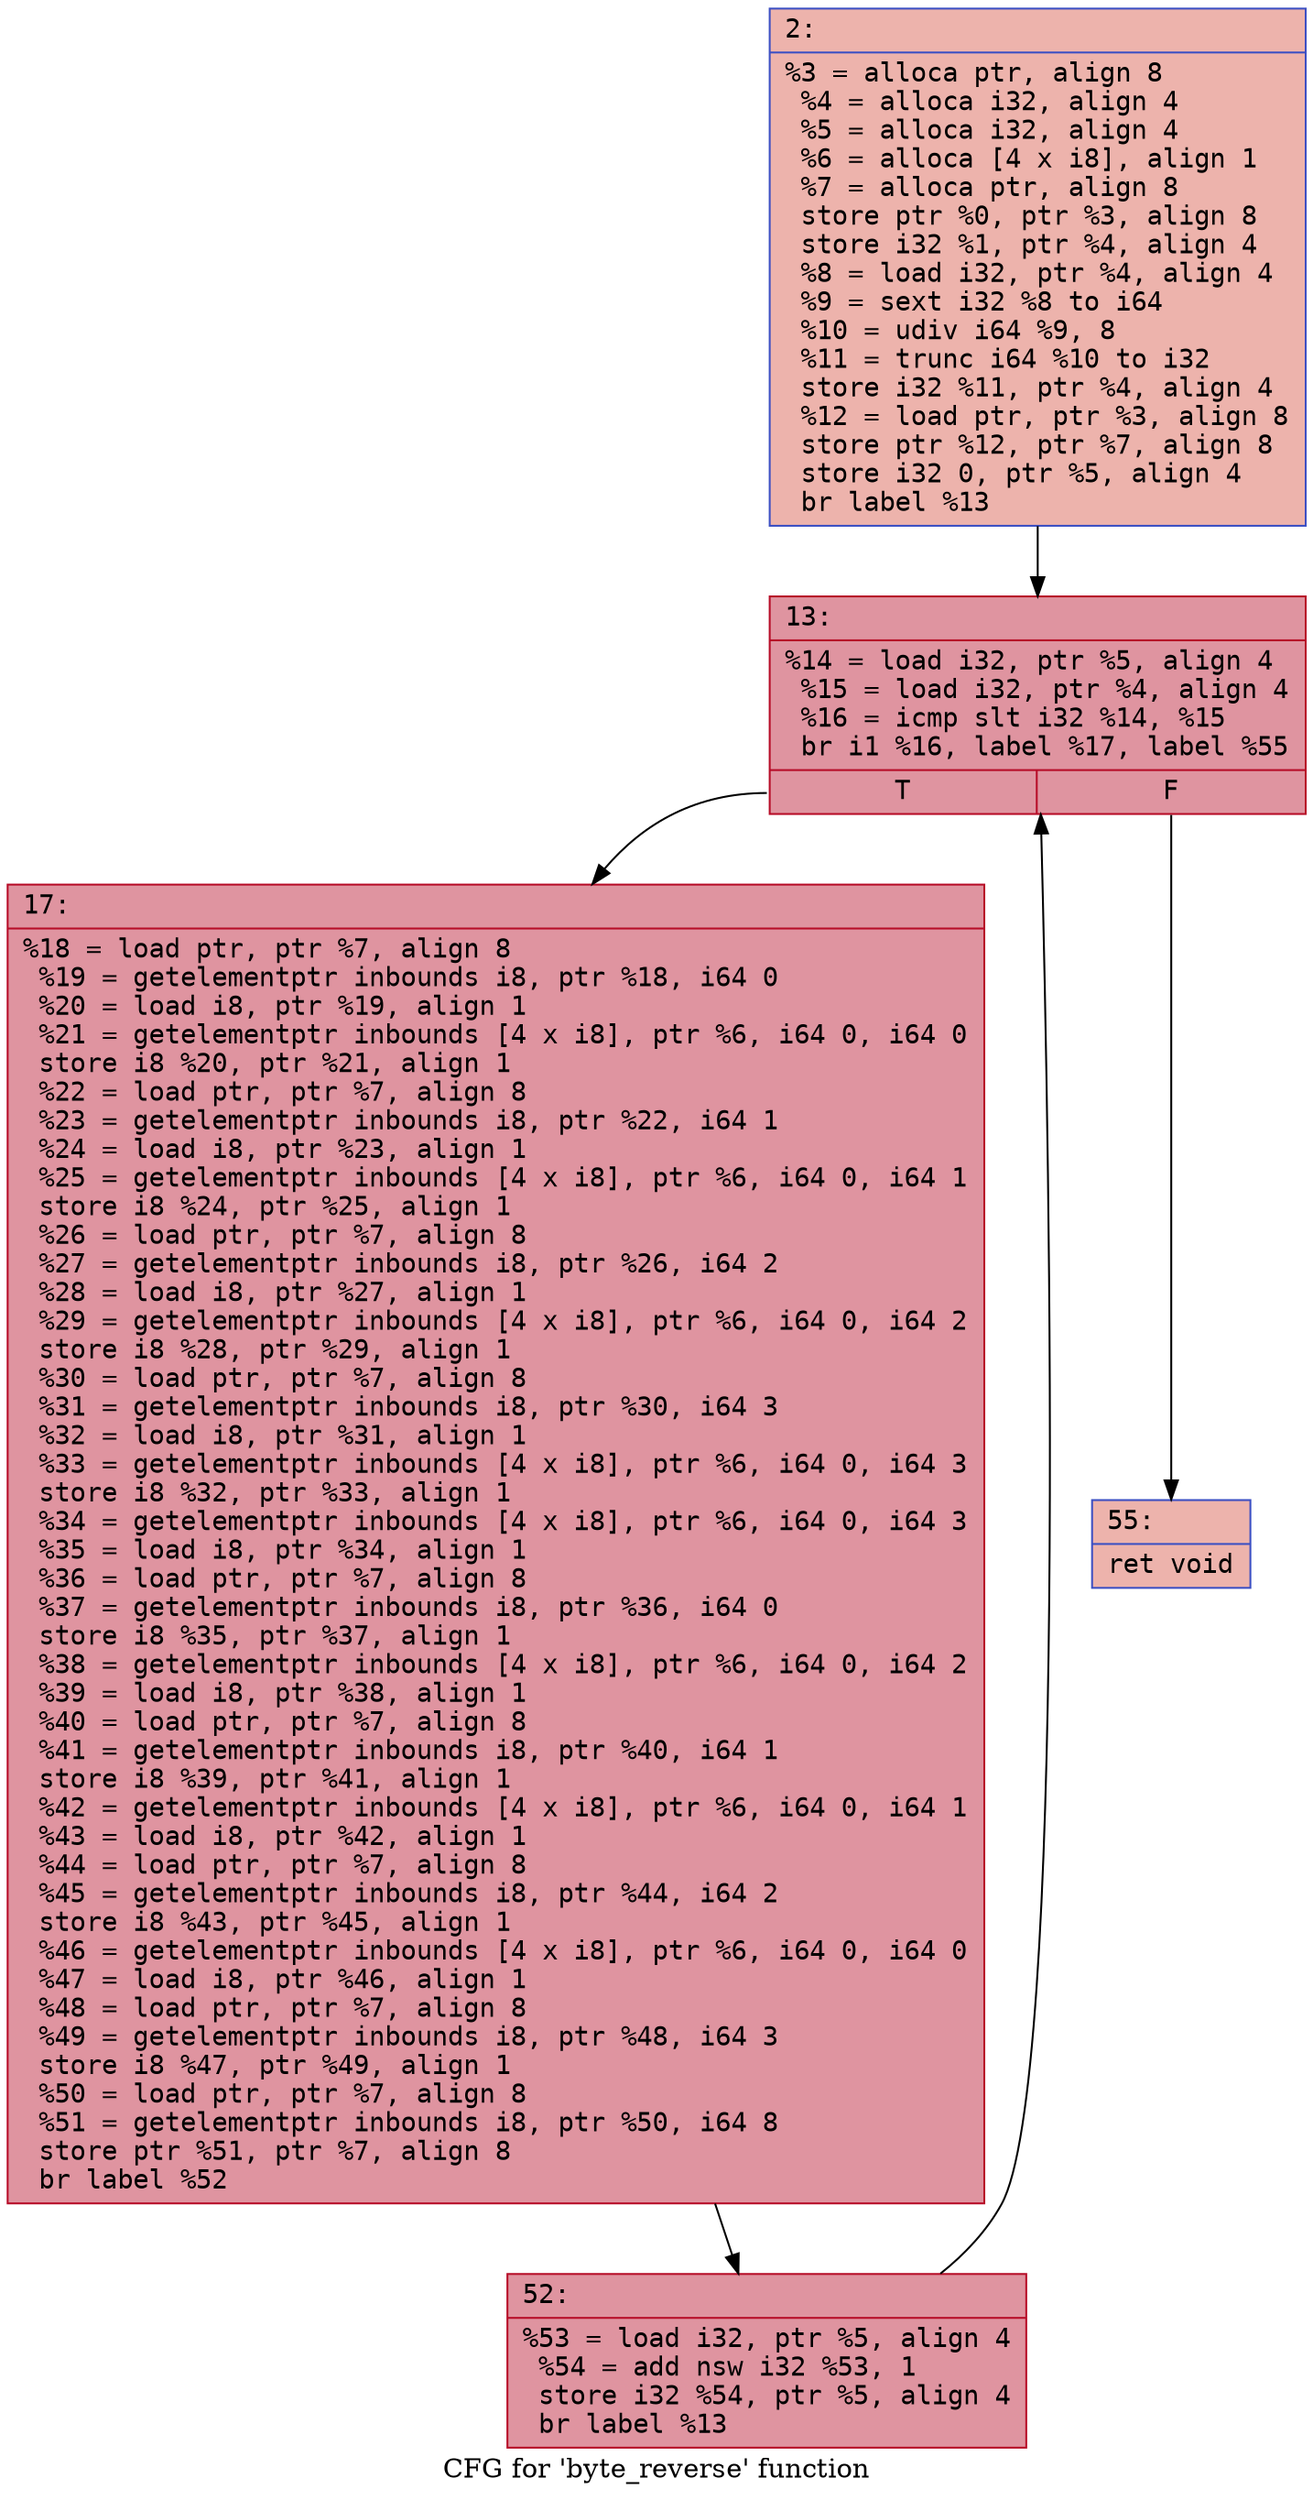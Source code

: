 digraph "CFG for 'byte_reverse' function" {
	label="CFG for 'byte_reverse' function";

	Node0x600001336210 [shape=record,color="#3d50c3ff", style=filled, fillcolor="#d6524470" fontname="Courier",label="{2:\l|  %3 = alloca ptr, align 8\l  %4 = alloca i32, align 4\l  %5 = alloca i32, align 4\l  %6 = alloca [4 x i8], align 1\l  %7 = alloca ptr, align 8\l  store ptr %0, ptr %3, align 8\l  store i32 %1, ptr %4, align 4\l  %8 = load i32, ptr %4, align 4\l  %9 = sext i32 %8 to i64\l  %10 = udiv i64 %9, 8\l  %11 = trunc i64 %10 to i32\l  store i32 %11, ptr %4, align 4\l  %12 = load ptr, ptr %3, align 8\l  store ptr %12, ptr %7, align 8\l  store i32 0, ptr %5, align 4\l  br label %13\l}"];
	Node0x600001336210 -> Node0x600001336260[tooltip="2 -> 13\nProbability 100.00%" ];
	Node0x600001336260 [shape=record,color="#b70d28ff", style=filled, fillcolor="#b70d2870" fontname="Courier",label="{13:\l|  %14 = load i32, ptr %5, align 4\l  %15 = load i32, ptr %4, align 4\l  %16 = icmp slt i32 %14, %15\l  br i1 %16, label %17, label %55\l|{<s0>T|<s1>F}}"];
	Node0x600001336260:s0 -> Node0x6000013362b0[tooltip="13 -> 17\nProbability 96.88%" ];
	Node0x600001336260:s1 -> Node0x600001336350[tooltip="13 -> 55\nProbability 3.12%" ];
	Node0x6000013362b0 [shape=record,color="#b70d28ff", style=filled, fillcolor="#b70d2870" fontname="Courier",label="{17:\l|  %18 = load ptr, ptr %7, align 8\l  %19 = getelementptr inbounds i8, ptr %18, i64 0\l  %20 = load i8, ptr %19, align 1\l  %21 = getelementptr inbounds [4 x i8], ptr %6, i64 0, i64 0\l  store i8 %20, ptr %21, align 1\l  %22 = load ptr, ptr %7, align 8\l  %23 = getelementptr inbounds i8, ptr %22, i64 1\l  %24 = load i8, ptr %23, align 1\l  %25 = getelementptr inbounds [4 x i8], ptr %6, i64 0, i64 1\l  store i8 %24, ptr %25, align 1\l  %26 = load ptr, ptr %7, align 8\l  %27 = getelementptr inbounds i8, ptr %26, i64 2\l  %28 = load i8, ptr %27, align 1\l  %29 = getelementptr inbounds [4 x i8], ptr %6, i64 0, i64 2\l  store i8 %28, ptr %29, align 1\l  %30 = load ptr, ptr %7, align 8\l  %31 = getelementptr inbounds i8, ptr %30, i64 3\l  %32 = load i8, ptr %31, align 1\l  %33 = getelementptr inbounds [4 x i8], ptr %6, i64 0, i64 3\l  store i8 %32, ptr %33, align 1\l  %34 = getelementptr inbounds [4 x i8], ptr %6, i64 0, i64 3\l  %35 = load i8, ptr %34, align 1\l  %36 = load ptr, ptr %7, align 8\l  %37 = getelementptr inbounds i8, ptr %36, i64 0\l  store i8 %35, ptr %37, align 1\l  %38 = getelementptr inbounds [4 x i8], ptr %6, i64 0, i64 2\l  %39 = load i8, ptr %38, align 1\l  %40 = load ptr, ptr %7, align 8\l  %41 = getelementptr inbounds i8, ptr %40, i64 1\l  store i8 %39, ptr %41, align 1\l  %42 = getelementptr inbounds [4 x i8], ptr %6, i64 0, i64 1\l  %43 = load i8, ptr %42, align 1\l  %44 = load ptr, ptr %7, align 8\l  %45 = getelementptr inbounds i8, ptr %44, i64 2\l  store i8 %43, ptr %45, align 1\l  %46 = getelementptr inbounds [4 x i8], ptr %6, i64 0, i64 0\l  %47 = load i8, ptr %46, align 1\l  %48 = load ptr, ptr %7, align 8\l  %49 = getelementptr inbounds i8, ptr %48, i64 3\l  store i8 %47, ptr %49, align 1\l  %50 = load ptr, ptr %7, align 8\l  %51 = getelementptr inbounds i8, ptr %50, i64 8\l  store ptr %51, ptr %7, align 8\l  br label %52\l}"];
	Node0x6000013362b0 -> Node0x600001336300[tooltip="17 -> 52\nProbability 100.00%" ];
	Node0x600001336300 [shape=record,color="#b70d28ff", style=filled, fillcolor="#b70d2870" fontname="Courier",label="{52:\l|  %53 = load i32, ptr %5, align 4\l  %54 = add nsw i32 %53, 1\l  store i32 %54, ptr %5, align 4\l  br label %13\l}"];
	Node0x600001336300 -> Node0x600001336260[tooltip="52 -> 13\nProbability 100.00%" ];
	Node0x600001336350 [shape=record,color="#3d50c3ff", style=filled, fillcolor="#d6524470" fontname="Courier",label="{55:\l|  ret void\l}"];
}
